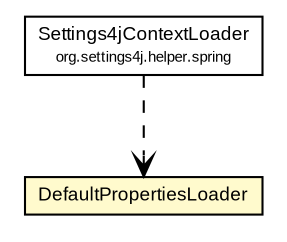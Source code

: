 #!/usr/local/bin/dot
#
# Class diagram 
# Generated by UMLGraph version R5_6-24-gf6e263 (http://www.umlgraph.org/)
#

digraph G {
	edge [fontname="arial",fontsize=10,labelfontname="arial",labelfontsize=10];
	node [fontname="arial",fontsize=10,shape=plaintext];
	nodesep=0.25;
	ranksep=0.5;
	// org.settings4j.helper.spring.Settings4jContextLoader
	c2286 [label=<<table title="org.settings4j.helper.spring.Settings4jContextLoader" border="0" cellborder="1" cellspacing="0" cellpadding="2" port="p" href="../spring/Settings4jContextLoader.html">
		<tr><td><table border="0" cellspacing="0" cellpadding="1">
<tr><td align="center" balign="center"> Settings4jContextLoader </td></tr>
<tr><td align="center" balign="center"><font point-size="7.0"> org.settings4j.helper.spring </font></td></tr>
		</table></td></tr>
		</table>>, URL="../spring/Settings4jContextLoader.html", fontname="arial", fontcolor="black", fontsize=9.0];
	// org.settings4j.helper.web.DefaultPropertiesLoader
	c2291 [label=<<table title="org.settings4j.helper.web.DefaultPropertiesLoader" border="0" cellborder="1" cellspacing="0" cellpadding="2" port="p" bgcolor="lemonChiffon" href="./DefaultPropertiesLoader.html">
		<tr><td><table border="0" cellspacing="0" cellpadding="1">
<tr><td align="center" balign="center"> DefaultPropertiesLoader </td></tr>
		</table></td></tr>
		</table>>, URL="./DefaultPropertiesLoader.html", fontname="arial", fontcolor="black", fontsize=9.0];
	// org.settings4j.helper.spring.Settings4jContextLoader DEPEND org.settings4j.helper.web.DefaultPropertiesLoader
	c2286:p -> c2291:p [taillabel="", label="", headlabel="", fontname="arial", fontcolor="black", fontsize=10.0, color="black", arrowhead=open, style=dashed];
}

